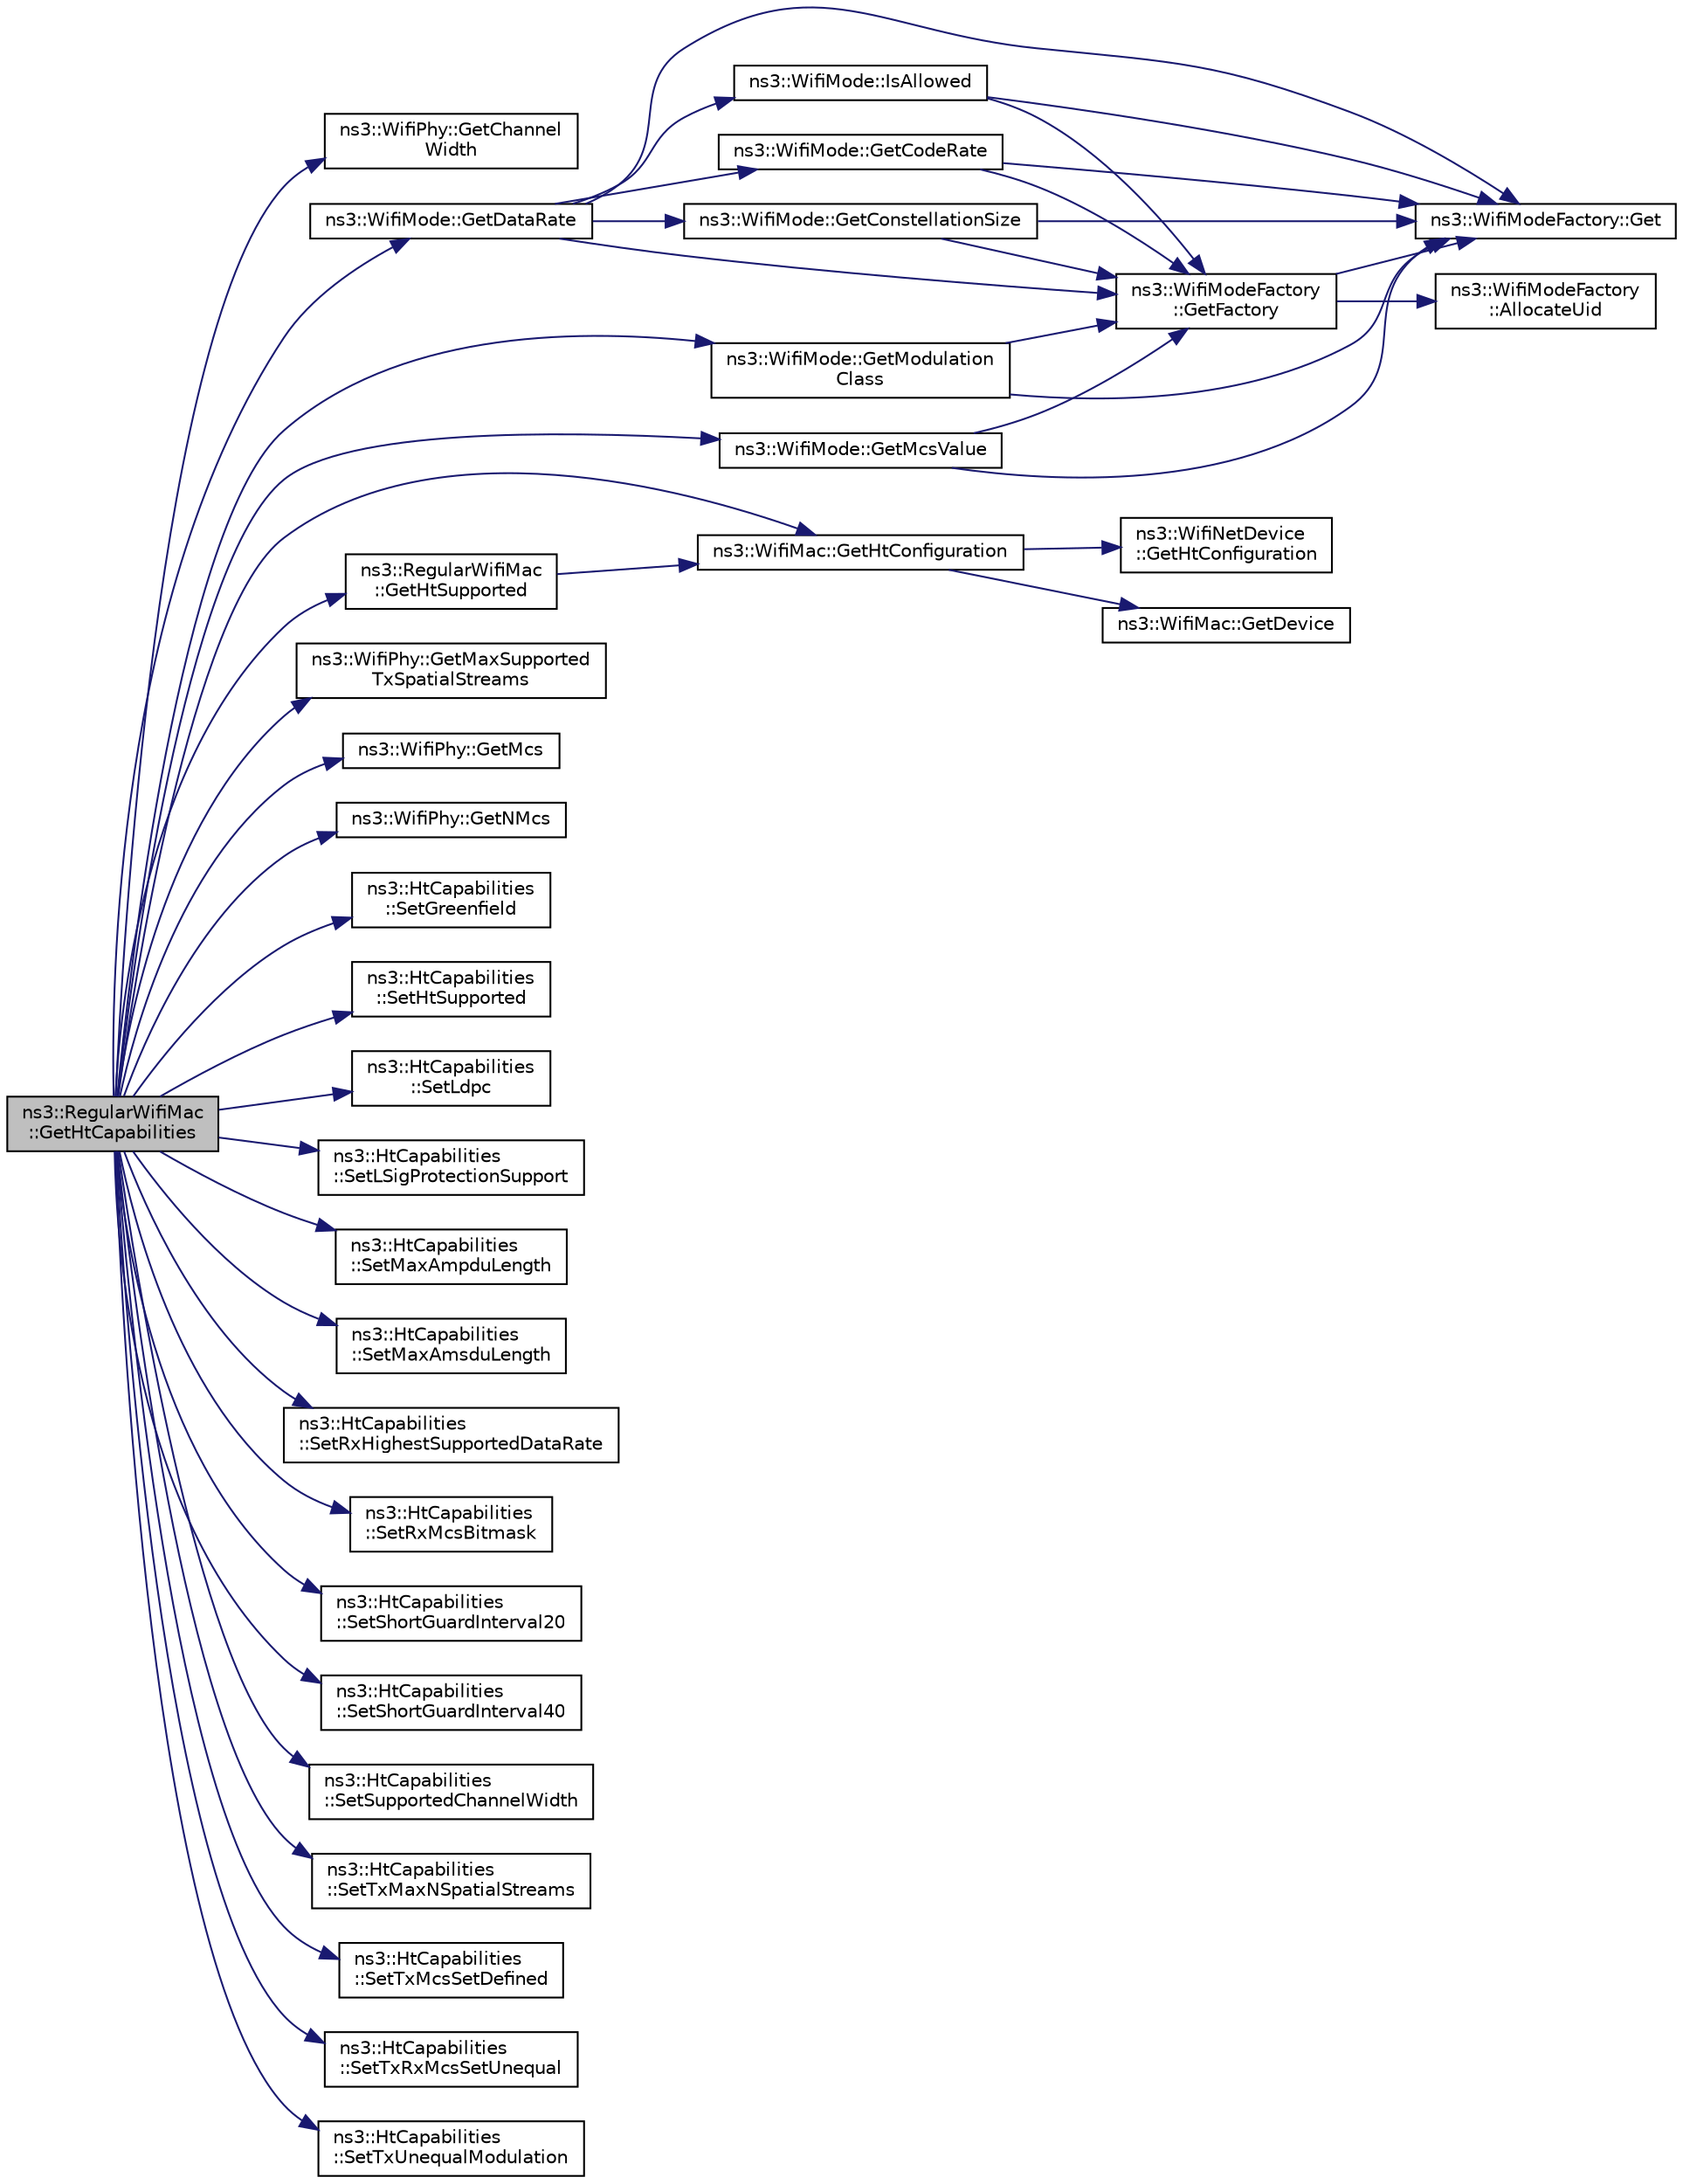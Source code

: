 digraph "ns3::RegularWifiMac::GetHtCapabilities"
{
 // LATEX_PDF_SIZE
  edge [fontname="Helvetica",fontsize="10",labelfontname="Helvetica",labelfontsize="10"];
  node [fontname="Helvetica",fontsize="10",shape=record];
  rankdir="LR";
  Node1 [label="ns3::RegularWifiMac\l::GetHtCapabilities",height=0.2,width=0.4,color="black", fillcolor="grey75", style="filled", fontcolor="black",tooltip="Return the HT capabilities of the device."];
  Node1 -> Node2 [color="midnightblue",fontsize="10",style="solid",fontname="Helvetica"];
  Node2 [label="ns3::WifiPhy::GetChannel\lWidth",height=0.2,width=0.4,color="black", fillcolor="white", style="filled",URL="$classns3_1_1_wifi_phy.html#af55a96fc67e724abd99aeaeab826187f",tooltip=" "];
  Node1 -> Node3 [color="midnightblue",fontsize="10",style="solid",fontname="Helvetica"];
  Node3 [label="ns3::WifiMode::GetDataRate",height=0.2,width=0.4,color="black", fillcolor="white", style="filled",URL="$classns3_1_1_wifi_mode.html#ad90f36e733ceaf8c5771cfbda437e14f",tooltip=" "];
  Node3 -> Node4 [color="midnightblue",fontsize="10",style="solid",fontname="Helvetica"];
  Node4 [label="ns3::WifiModeFactory::Get",height=0.2,width=0.4,color="black", fillcolor="white", style="filled",URL="$classns3_1_1_wifi_mode_factory.html#a3086868810ff4347e31c63027726f544",tooltip="Return a WifiModeItem at the given UID index."];
  Node3 -> Node5 [color="midnightblue",fontsize="10",style="solid",fontname="Helvetica"];
  Node5 [label="ns3::WifiMode::GetCodeRate",height=0.2,width=0.4,color="black", fillcolor="white", style="filled",URL="$classns3_1_1_wifi_mode.html#abbbea987249a16c776803ba6e2ca9973",tooltip=" "];
  Node5 -> Node4 [color="midnightblue",fontsize="10",style="solid",fontname="Helvetica"];
  Node5 -> Node6 [color="midnightblue",fontsize="10",style="solid",fontname="Helvetica"];
  Node6 [label="ns3::WifiModeFactory\l::GetFactory",height=0.2,width=0.4,color="black", fillcolor="white", style="filled",URL="$classns3_1_1_wifi_mode_factory.html#a9c6f695d733355dee8d74bd1709868fc",tooltip="Return a WifiModeFactory."];
  Node6 -> Node7 [color="midnightblue",fontsize="10",style="solid",fontname="Helvetica"];
  Node7 [label="ns3::WifiModeFactory\l::AllocateUid",height=0.2,width=0.4,color="black", fillcolor="white", style="filled",URL="$classns3_1_1_wifi_mode_factory.html#a89a9c38617bd3f7be4a8919ce9675996",tooltip="Allocate a WifiModeItem from a given uniqueUid."];
  Node6 -> Node4 [color="midnightblue",fontsize="10",style="solid",fontname="Helvetica"];
  Node3 -> Node8 [color="midnightblue",fontsize="10",style="solid",fontname="Helvetica"];
  Node8 [label="ns3::WifiMode::GetConstellationSize",height=0.2,width=0.4,color="black", fillcolor="white", style="filled",URL="$classns3_1_1_wifi_mode.html#a1437871ae722c85d980a8af3ba522d39",tooltip=" "];
  Node8 -> Node4 [color="midnightblue",fontsize="10",style="solid",fontname="Helvetica"];
  Node8 -> Node6 [color="midnightblue",fontsize="10",style="solid",fontname="Helvetica"];
  Node3 -> Node6 [color="midnightblue",fontsize="10",style="solid",fontname="Helvetica"];
  Node3 -> Node9 [color="midnightblue",fontsize="10",style="solid",fontname="Helvetica"];
  Node9 [label="ns3::WifiMode::IsAllowed",height=0.2,width=0.4,color="black", fillcolor="white", style="filled",URL="$classns3_1_1_wifi_mode.html#ae92b3cca34abdd76211fe9fbf19a6c09",tooltip=" "];
  Node9 -> Node4 [color="midnightblue",fontsize="10",style="solid",fontname="Helvetica"];
  Node9 -> Node6 [color="midnightblue",fontsize="10",style="solid",fontname="Helvetica"];
  Node1 -> Node10 [color="midnightblue",fontsize="10",style="solid",fontname="Helvetica"];
  Node10 [label="ns3::WifiMac::GetHtConfiguration",height=0.2,width=0.4,color="black", fillcolor="white", style="filled",URL="$classns3_1_1_wifi_mac.html#a0206221199cff854a4a1433688c4be8b",tooltip=" "];
  Node10 -> Node11 [color="midnightblue",fontsize="10",style="solid",fontname="Helvetica"];
  Node11 [label="ns3::WifiMac::GetDevice",height=0.2,width=0.4,color="black", fillcolor="white", style="filled",URL="$classns3_1_1_wifi_mac.html#ad2f6868310980347c60bbfa08494dc4a",tooltip="Return the device this PHY is associated with."];
  Node10 -> Node12 [color="midnightblue",fontsize="10",style="solid",fontname="Helvetica"];
  Node12 [label="ns3::WifiNetDevice\l::GetHtConfiguration",height=0.2,width=0.4,color="black", fillcolor="white", style="filled",URL="$classns3_1_1_wifi_net_device.html#a20c98121e79afae35d03d9f5a3fa4ce8",tooltip=" "];
  Node1 -> Node13 [color="midnightblue",fontsize="10",style="solid",fontname="Helvetica"];
  Node13 [label="ns3::RegularWifiMac\l::GetHtSupported",height=0.2,width=0.4,color="black", fillcolor="white", style="filled",URL="$classns3_1_1_regular_wifi_mac.html#a9b3ffa51f38fbdb175b811dddb83b90e",tooltip="Return whether the device supports HT."];
  Node13 -> Node10 [color="midnightblue",fontsize="10",style="solid",fontname="Helvetica"];
  Node1 -> Node14 [color="midnightblue",fontsize="10",style="solid",fontname="Helvetica"];
  Node14 [label="ns3::WifiPhy::GetMaxSupported\lTxSpatialStreams",height=0.2,width=0.4,color="black", fillcolor="white", style="filled",URL="$classns3_1_1_wifi_phy.html#a70e3518202fa778f2a7c07be8e7c8d5f",tooltip=" "];
  Node1 -> Node15 [color="midnightblue",fontsize="10",style="solid",fontname="Helvetica"];
  Node15 [label="ns3::WifiPhy::GetMcs",height=0.2,width=0.4,color="black", fillcolor="white", style="filled",URL="$classns3_1_1_wifi_phy.html#ac5e4ea4c408896451a8ad77e77a88231",tooltip="The WifiPhy::GetMcs() method is used (e.g., by a WifiRemoteStationManager) to determine the set of tr..."];
  Node1 -> Node16 [color="midnightblue",fontsize="10",style="solid",fontname="Helvetica"];
  Node16 [label="ns3::WifiMode::GetMcsValue",height=0.2,width=0.4,color="black", fillcolor="white", style="filled",URL="$classns3_1_1_wifi_mode.html#a4ba00941b5dbc4903ffecc1a0c841c6c",tooltip=" "];
  Node16 -> Node4 [color="midnightblue",fontsize="10",style="solid",fontname="Helvetica"];
  Node16 -> Node6 [color="midnightblue",fontsize="10",style="solid",fontname="Helvetica"];
  Node1 -> Node17 [color="midnightblue",fontsize="10",style="solid",fontname="Helvetica"];
  Node17 [label="ns3::WifiMode::GetModulation\lClass",height=0.2,width=0.4,color="black", fillcolor="white", style="filled",URL="$classns3_1_1_wifi_mode.html#a67e1664cac501221b63a2be307184cc9",tooltip=" "];
  Node17 -> Node4 [color="midnightblue",fontsize="10",style="solid",fontname="Helvetica"];
  Node17 -> Node6 [color="midnightblue",fontsize="10",style="solid",fontname="Helvetica"];
  Node1 -> Node18 [color="midnightblue",fontsize="10",style="solid",fontname="Helvetica"];
  Node18 [label="ns3::WifiPhy::GetNMcs",height=0.2,width=0.4,color="black", fillcolor="white", style="filled",URL="$classns3_1_1_wifi_phy.html#a6564e0e1e90982b5bb78898449f093e7",tooltip="The WifiPhy::GetNMcs() method is used (e.g., by a WifiRemoteStationManager) to determine the set of t..."];
  Node1 -> Node19 [color="midnightblue",fontsize="10",style="solid",fontname="Helvetica"];
  Node19 [label="ns3::HtCapabilities\l::SetGreenfield",height=0.2,width=0.4,color="black", fillcolor="white", style="filled",URL="$classns3_1_1_ht_capabilities.html#adf0794c6d9e20322d283c3949b00f051",tooltip="Set the Greenfield field."];
  Node1 -> Node20 [color="midnightblue",fontsize="10",style="solid",fontname="Helvetica"];
  Node20 [label="ns3::HtCapabilities\l::SetHtSupported",height=0.2,width=0.4,color="black", fillcolor="white", style="filled",URL="$classns3_1_1_ht_capabilities.html#a8a2c3c30a7339bbd1f60eb00219ae62b",tooltip="Set the HT supported field."];
  Node1 -> Node21 [color="midnightblue",fontsize="10",style="solid",fontname="Helvetica"];
  Node21 [label="ns3::HtCapabilities\l::SetLdpc",height=0.2,width=0.4,color="black", fillcolor="white", style="filled",URL="$classns3_1_1_ht_capabilities.html#a045058b2e13cc526ff123fcda1ad8aef",tooltip="Set the LDPC field."];
  Node1 -> Node22 [color="midnightblue",fontsize="10",style="solid",fontname="Helvetica"];
  Node22 [label="ns3::HtCapabilities\l::SetLSigProtectionSupport",height=0.2,width=0.4,color="black", fillcolor="white", style="filled",URL="$classns3_1_1_ht_capabilities.html#a17c1a466815f53b89c1c595ee765c99f",tooltip="Set the LSIG protection support."];
  Node1 -> Node23 [color="midnightblue",fontsize="10",style="solid",fontname="Helvetica"];
  Node23 [label="ns3::HtCapabilities\l::SetMaxAmpduLength",height=0.2,width=0.4,color="black", fillcolor="white", style="filled",URL="$classns3_1_1_ht_capabilities.html#aecbe859f067fede7a68196eb5bdfc049",tooltip="Set the maximum AMPDU length."];
  Node1 -> Node24 [color="midnightblue",fontsize="10",style="solid",fontname="Helvetica"];
  Node24 [label="ns3::HtCapabilities\l::SetMaxAmsduLength",height=0.2,width=0.4,color="black", fillcolor="white", style="filled",URL="$classns3_1_1_ht_capabilities.html#a1b38bfa2272f415f3555f26be3eab92c",tooltip="Set the maximum AMSDU length."];
  Node1 -> Node25 [color="midnightblue",fontsize="10",style="solid",fontname="Helvetica"];
  Node25 [label="ns3::HtCapabilities\l::SetRxHighestSupportedDataRate",height=0.2,width=0.4,color="black", fillcolor="white", style="filled",URL="$classns3_1_1_ht_capabilities.html#a11697b0c37d671c340b4531f25635f0e",tooltip="Set the receive highest supported data rate."];
  Node1 -> Node26 [color="midnightblue",fontsize="10",style="solid",fontname="Helvetica"];
  Node26 [label="ns3::HtCapabilities\l::SetRxMcsBitmask",height=0.2,width=0.4,color="black", fillcolor="white", style="filled",URL="$classns3_1_1_ht_capabilities.html#aa6eca50b3ba924a5eeacd735d588193b",tooltip="Set the receive MCS bitmask."];
  Node1 -> Node27 [color="midnightblue",fontsize="10",style="solid",fontname="Helvetica"];
  Node27 [label="ns3::HtCapabilities\l::SetShortGuardInterval20",height=0.2,width=0.4,color="black", fillcolor="white", style="filled",URL="$classns3_1_1_ht_capabilities.html#a667975942fe2a7ca4167aad98c87e9ed",tooltip="Set the short guard interval 20 field."];
  Node1 -> Node28 [color="midnightblue",fontsize="10",style="solid",fontname="Helvetica"];
  Node28 [label="ns3::HtCapabilities\l::SetShortGuardInterval40",height=0.2,width=0.4,color="black", fillcolor="white", style="filled",URL="$classns3_1_1_ht_capabilities.html#af0826ec0ab0c62b63bd23fea81d78d5b",tooltip="Set the short guard interval 40 field."];
  Node1 -> Node29 [color="midnightblue",fontsize="10",style="solid",fontname="Helvetica"];
  Node29 [label="ns3::HtCapabilities\l::SetSupportedChannelWidth",height=0.2,width=0.4,color="black", fillcolor="white", style="filled",URL="$classns3_1_1_ht_capabilities.html#aadb51b3630655a0613b3bdc7172811f1",tooltip="Set the supported channel width field."];
  Node1 -> Node30 [color="midnightblue",fontsize="10",style="solid",fontname="Helvetica"];
  Node30 [label="ns3::HtCapabilities\l::SetTxMaxNSpatialStreams",height=0.2,width=0.4,color="black", fillcolor="white", style="filled",URL="$classns3_1_1_ht_capabilities.html#a25f9ee5075a05d8968a6b38ad2324d6c",tooltip="Set the transmit maximum N spatial streams."];
  Node1 -> Node31 [color="midnightblue",fontsize="10",style="solid",fontname="Helvetica"];
  Node31 [label="ns3::HtCapabilities\l::SetTxMcsSetDefined",height=0.2,width=0.4,color="black", fillcolor="white", style="filled",URL="$classns3_1_1_ht_capabilities.html#a7f31b7b1525ad68c84c253ff80926552",tooltip="Set the transmit MCS set defined."];
  Node1 -> Node32 [color="midnightblue",fontsize="10",style="solid",fontname="Helvetica"];
  Node32 [label="ns3::HtCapabilities\l::SetTxRxMcsSetUnequal",height=0.2,width=0.4,color="black", fillcolor="white", style="filled",URL="$classns3_1_1_ht_capabilities.html#a086b20425b3b14495dc9e9d86b068e2a",tooltip="Set the transmit / receive MCS set unequal."];
  Node1 -> Node33 [color="midnightblue",fontsize="10",style="solid",fontname="Helvetica"];
  Node33 [label="ns3::HtCapabilities\l::SetTxUnequalModulation",height=0.2,width=0.4,color="black", fillcolor="white", style="filled",URL="$classns3_1_1_ht_capabilities.html#a7883d8a52e3aeebea94bdaf9217aecd7",tooltip="Set the transmit unequal modulation."];
}
